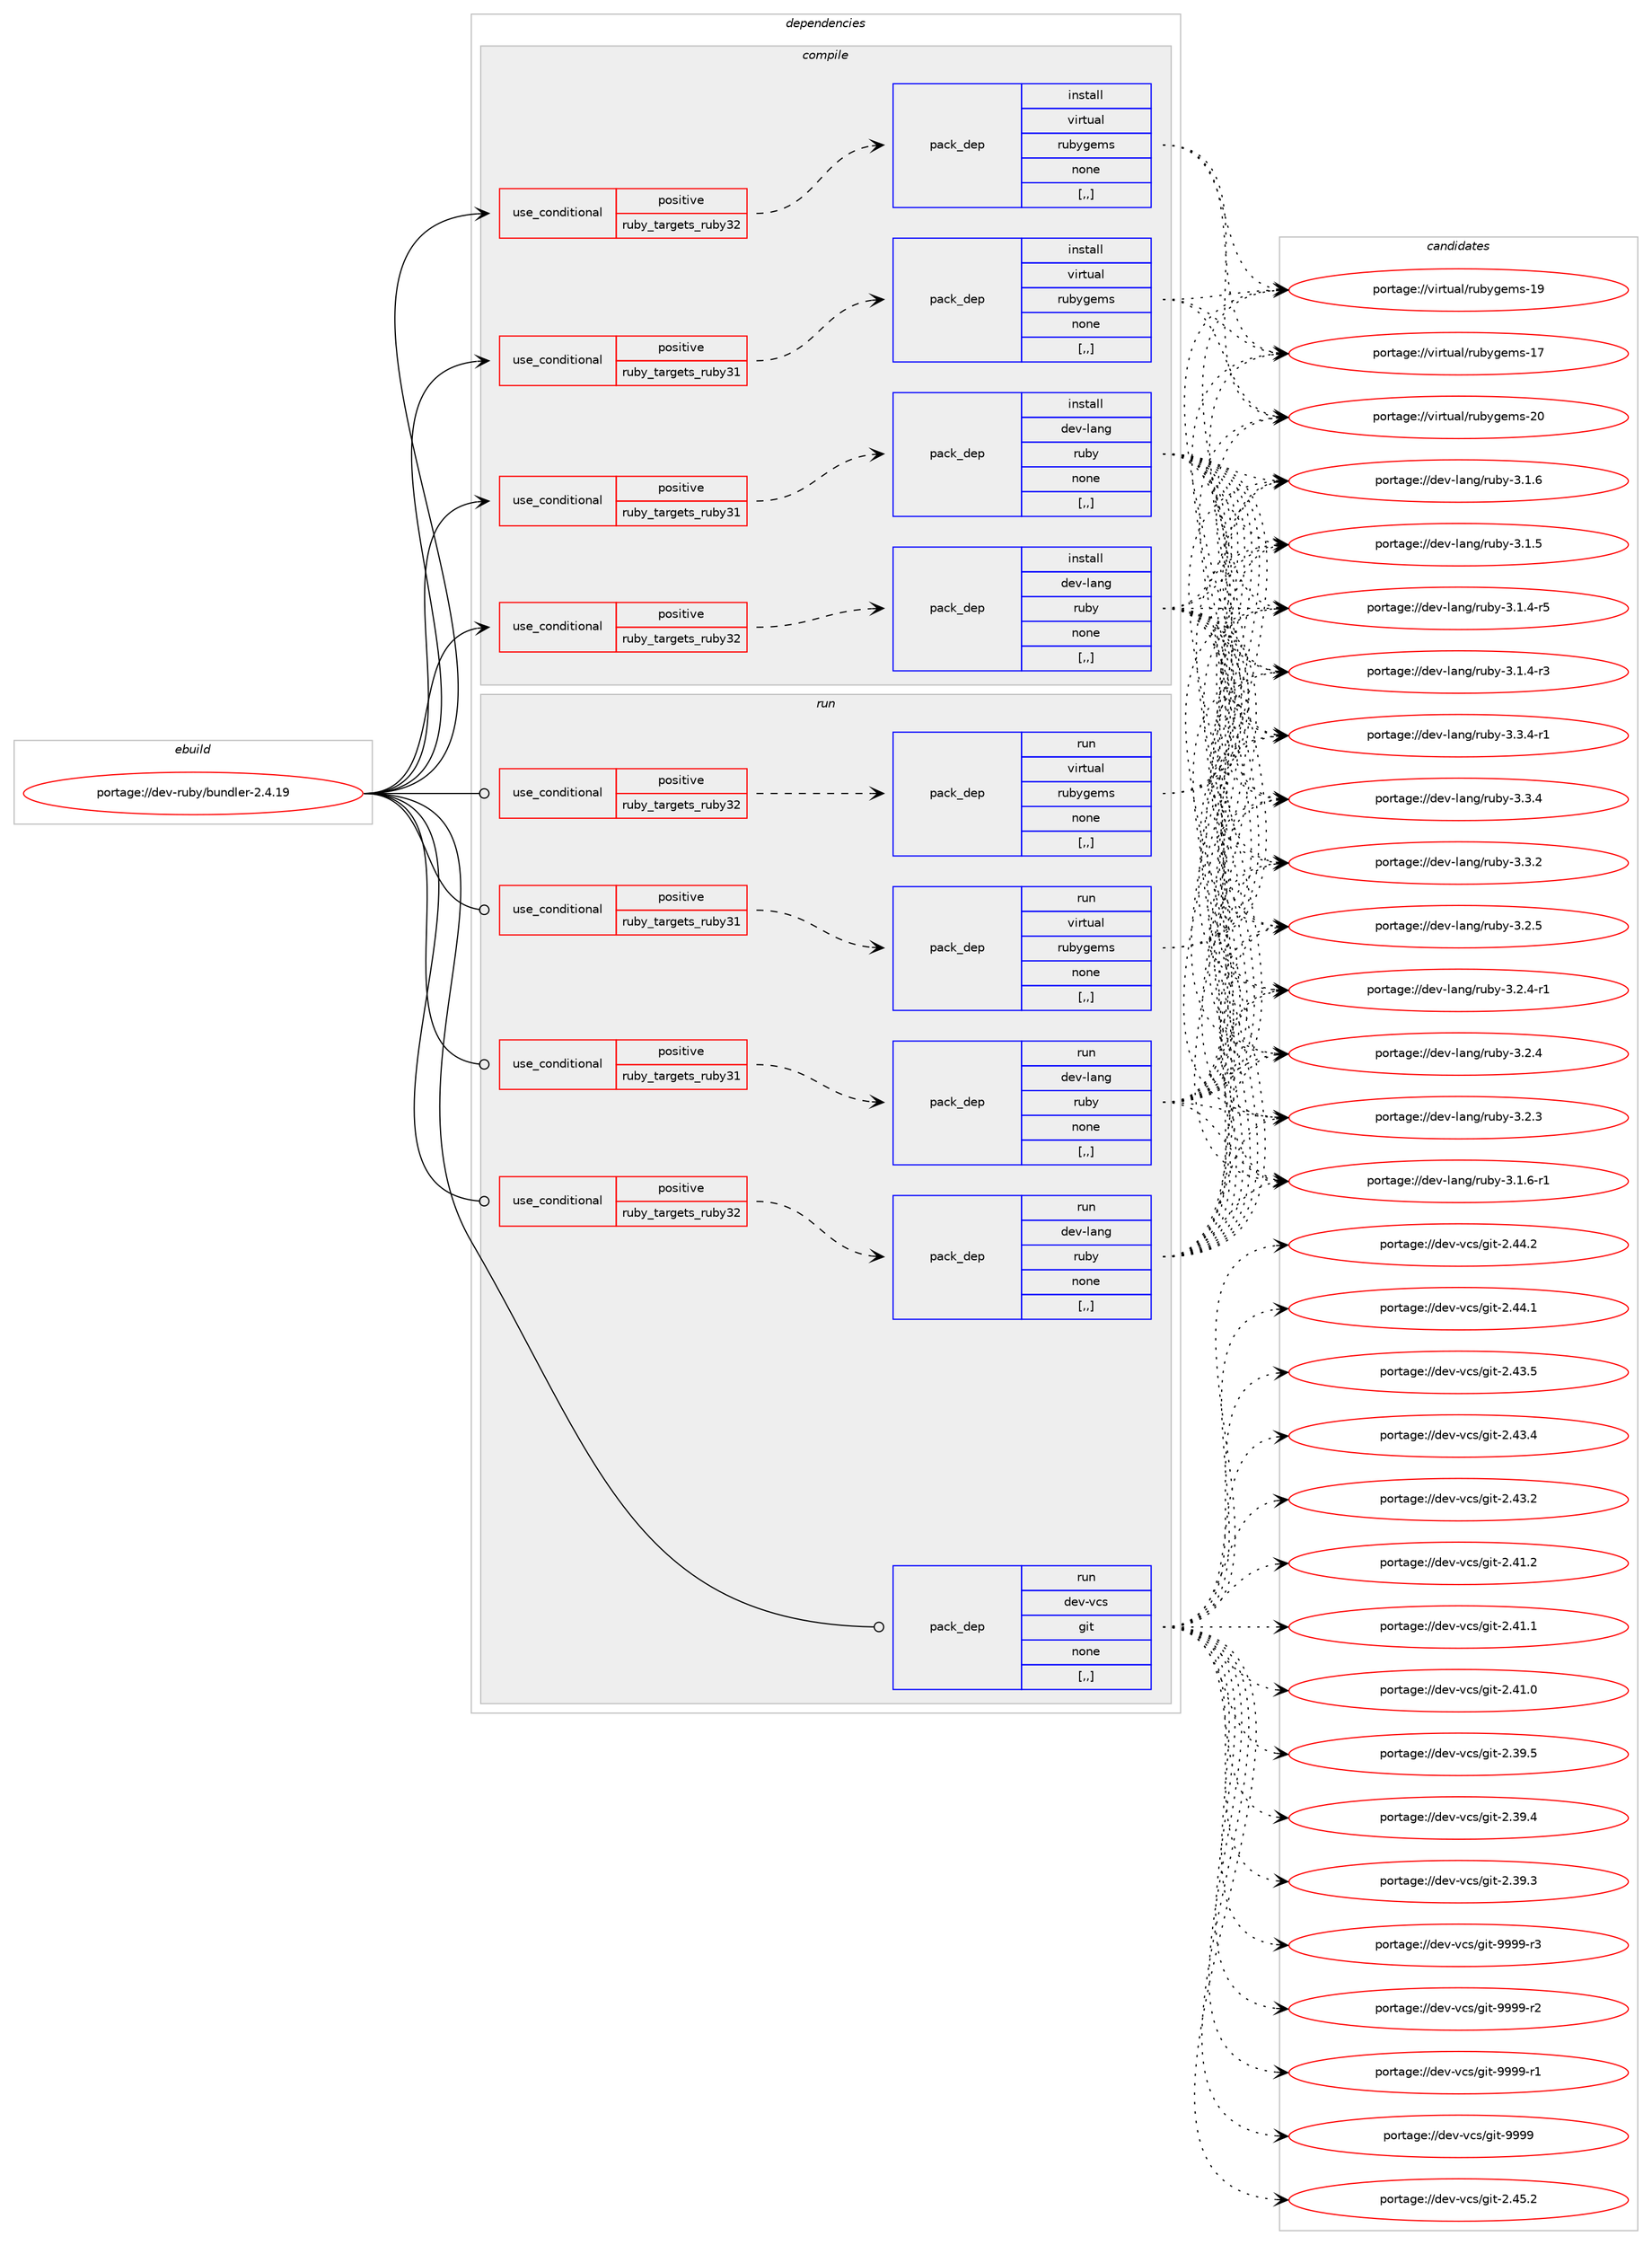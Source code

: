digraph prolog {

# *************
# Graph options
# *************

newrank=true;
concentrate=true;
compound=true;
graph [rankdir=LR,fontname=Helvetica,fontsize=10,ranksep=1.5];#, ranksep=2.5, nodesep=0.2];
edge  [arrowhead=vee];
node  [fontname=Helvetica,fontsize=10];

# **********
# The ebuild
# **********

subgraph cluster_leftcol {
color=gray;
label=<<i>ebuild</i>>;
id [label="portage://dev-ruby/bundler-2.4.19", color=red, width=4, href="../dev-ruby/bundler-2.4.19.svg"];
}

# ****************
# The dependencies
# ****************

subgraph cluster_midcol {
color=gray;
label=<<i>dependencies</i>>;
subgraph cluster_compile {
fillcolor="#eeeeee";
style=filled;
label=<<i>compile</i>>;
subgraph cond45319 {
dependency178546 [label=<<TABLE BORDER="0" CELLBORDER="1" CELLSPACING="0" CELLPADDING="4"><TR><TD ROWSPAN="3" CELLPADDING="10">use_conditional</TD></TR><TR><TD>positive</TD></TR><TR><TD>ruby_targets_ruby31</TD></TR></TABLE>>, shape=none, color=red];
subgraph pack131936 {
dependency178547 [label=<<TABLE BORDER="0" CELLBORDER="1" CELLSPACING="0" CELLPADDING="4" WIDTH="220"><TR><TD ROWSPAN="6" CELLPADDING="30">pack_dep</TD></TR><TR><TD WIDTH="110">install</TD></TR><TR><TD>dev-lang</TD></TR><TR><TD>ruby</TD></TR><TR><TD>none</TD></TR><TR><TD>[,,]</TD></TR></TABLE>>, shape=none, color=blue];
}
dependency178546:e -> dependency178547:w [weight=20,style="dashed",arrowhead="vee"];
}
id:e -> dependency178546:w [weight=20,style="solid",arrowhead="vee"];
subgraph cond45320 {
dependency178548 [label=<<TABLE BORDER="0" CELLBORDER="1" CELLSPACING="0" CELLPADDING="4"><TR><TD ROWSPAN="3" CELLPADDING="10">use_conditional</TD></TR><TR><TD>positive</TD></TR><TR><TD>ruby_targets_ruby31</TD></TR></TABLE>>, shape=none, color=red];
subgraph pack131937 {
dependency178549 [label=<<TABLE BORDER="0" CELLBORDER="1" CELLSPACING="0" CELLPADDING="4" WIDTH="220"><TR><TD ROWSPAN="6" CELLPADDING="30">pack_dep</TD></TR><TR><TD WIDTH="110">install</TD></TR><TR><TD>virtual</TD></TR><TR><TD>rubygems</TD></TR><TR><TD>none</TD></TR><TR><TD>[,,]</TD></TR></TABLE>>, shape=none, color=blue];
}
dependency178548:e -> dependency178549:w [weight=20,style="dashed",arrowhead="vee"];
}
id:e -> dependency178548:w [weight=20,style="solid",arrowhead="vee"];
subgraph cond45321 {
dependency178550 [label=<<TABLE BORDER="0" CELLBORDER="1" CELLSPACING="0" CELLPADDING="4"><TR><TD ROWSPAN="3" CELLPADDING="10">use_conditional</TD></TR><TR><TD>positive</TD></TR><TR><TD>ruby_targets_ruby32</TD></TR></TABLE>>, shape=none, color=red];
subgraph pack131938 {
dependency178551 [label=<<TABLE BORDER="0" CELLBORDER="1" CELLSPACING="0" CELLPADDING="4" WIDTH="220"><TR><TD ROWSPAN="6" CELLPADDING="30">pack_dep</TD></TR><TR><TD WIDTH="110">install</TD></TR><TR><TD>dev-lang</TD></TR><TR><TD>ruby</TD></TR><TR><TD>none</TD></TR><TR><TD>[,,]</TD></TR></TABLE>>, shape=none, color=blue];
}
dependency178550:e -> dependency178551:w [weight=20,style="dashed",arrowhead="vee"];
}
id:e -> dependency178550:w [weight=20,style="solid",arrowhead="vee"];
subgraph cond45322 {
dependency178552 [label=<<TABLE BORDER="0" CELLBORDER="1" CELLSPACING="0" CELLPADDING="4"><TR><TD ROWSPAN="3" CELLPADDING="10">use_conditional</TD></TR><TR><TD>positive</TD></TR><TR><TD>ruby_targets_ruby32</TD></TR></TABLE>>, shape=none, color=red];
subgraph pack131939 {
dependency178553 [label=<<TABLE BORDER="0" CELLBORDER="1" CELLSPACING="0" CELLPADDING="4" WIDTH="220"><TR><TD ROWSPAN="6" CELLPADDING="30">pack_dep</TD></TR><TR><TD WIDTH="110">install</TD></TR><TR><TD>virtual</TD></TR><TR><TD>rubygems</TD></TR><TR><TD>none</TD></TR><TR><TD>[,,]</TD></TR></TABLE>>, shape=none, color=blue];
}
dependency178552:e -> dependency178553:w [weight=20,style="dashed",arrowhead="vee"];
}
id:e -> dependency178552:w [weight=20,style="solid",arrowhead="vee"];
}
subgraph cluster_compileandrun {
fillcolor="#eeeeee";
style=filled;
label=<<i>compile and run</i>>;
}
subgraph cluster_run {
fillcolor="#eeeeee";
style=filled;
label=<<i>run</i>>;
subgraph cond45323 {
dependency178554 [label=<<TABLE BORDER="0" CELLBORDER="1" CELLSPACING="0" CELLPADDING="4"><TR><TD ROWSPAN="3" CELLPADDING="10">use_conditional</TD></TR><TR><TD>positive</TD></TR><TR><TD>ruby_targets_ruby31</TD></TR></TABLE>>, shape=none, color=red];
subgraph pack131940 {
dependency178555 [label=<<TABLE BORDER="0" CELLBORDER="1" CELLSPACING="0" CELLPADDING="4" WIDTH="220"><TR><TD ROWSPAN="6" CELLPADDING="30">pack_dep</TD></TR><TR><TD WIDTH="110">run</TD></TR><TR><TD>dev-lang</TD></TR><TR><TD>ruby</TD></TR><TR><TD>none</TD></TR><TR><TD>[,,]</TD></TR></TABLE>>, shape=none, color=blue];
}
dependency178554:e -> dependency178555:w [weight=20,style="dashed",arrowhead="vee"];
}
id:e -> dependency178554:w [weight=20,style="solid",arrowhead="odot"];
subgraph cond45324 {
dependency178556 [label=<<TABLE BORDER="0" CELLBORDER="1" CELLSPACING="0" CELLPADDING="4"><TR><TD ROWSPAN="3" CELLPADDING="10">use_conditional</TD></TR><TR><TD>positive</TD></TR><TR><TD>ruby_targets_ruby31</TD></TR></TABLE>>, shape=none, color=red];
subgraph pack131941 {
dependency178557 [label=<<TABLE BORDER="0" CELLBORDER="1" CELLSPACING="0" CELLPADDING="4" WIDTH="220"><TR><TD ROWSPAN="6" CELLPADDING="30">pack_dep</TD></TR><TR><TD WIDTH="110">run</TD></TR><TR><TD>virtual</TD></TR><TR><TD>rubygems</TD></TR><TR><TD>none</TD></TR><TR><TD>[,,]</TD></TR></TABLE>>, shape=none, color=blue];
}
dependency178556:e -> dependency178557:w [weight=20,style="dashed",arrowhead="vee"];
}
id:e -> dependency178556:w [weight=20,style="solid",arrowhead="odot"];
subgraph cond45325 {
dependency178558 [label=<<TABLE BORDER="0" CELLBORDER="1" CELLSPACING="0" CELLPADDING="4"><TR><TD ROWSPAN="3" CELLPADDING="10">use_conditional</TD></TR><TR><TD>positive</TD></TR><TR><TD>ruby_targets_ruby32</TD></TR></TABLE>>, shape=none, color=red];
subgraph pack131942 {
dependency178559 [label=<<TABLE BORDER="0" CELLBORDER="1" CELLSPACING="0" CELLPADDING="4" WIDTH="220"><TR><TD ROWSPAN="6" CELLPADDING="30">pack_dep</TD></TR><TR><TD WIDTH="110">run</TD></TR><TR><TD>dev-lang</TD></TR><TR><TD>ruby</TD></TR><TR><TD>none</TD></TR><TR><TD>[,,]</TD></TR></TABLE>>, shape=none, color=blue];
}
dependency178558:e -> dependency178559:w [weight=20,style="dashed",arrowhead="vee"];
}
id:e -> dependency178558:w [weight=20,style="solid",arrowhead="odot"];
subgraph cond45326 {
dependency178560 [label=<<TABLE BORDER="0" CELLBORDER="1" CELLSPACING="0" CELLPADDING="4"><TR><TD ROWSPAN="3" CELLPADDING="10">use_conditional</TD></TR><TR><TD>positive</TD></TR><TR><TD>ruby_targets_ruby32</TD></TR></TABLE>>, shape=none, color=red];
subgraph pack131943 {
dependency178561 [label=<<TABLE BORDER="0" CELLBORDER="1" CELLSPACING="0" CELLPADDING="4" WIDTH="220"><TR><TD ROWSPAN="6" CELLPADDING="30">pack_dep</TD></TR><TR><TD WIDTH="110">run</TD></TR><TR><TD>virtual</TD></TR><TR><TD>rubygems</TD></TR><TR><TD>none</TD></TR><TR><TD>[,,]</TD></TR></TABLE>>, shape=none, color=blue];
}
dependency178560:e -> dependency178561:w [weight=20,style="dashed",arrowhead="vee"];
}
id:e -> dependency178560:w [weight=20,style="solid",arrowhead="odot"];
subgraph pack131944 {
dependency178562 [label=<<TABLE BORDER="0" CELLBORDER="1" CELLSPACING="0" CELLPADDING="4" WIDTH="220"><TR><TD ROWSPAN="6" CELLPADDING="30">pack_dep</TD></TR><TR><TD WIDTH="110">run</TD></TR><TR><TD>dev-vcs</TD></TR><TR><TD>git</TD></TR><TR><TD>none</TD></TR><TR><TD>[,,]</TD></TR></TABLE>>, shape=none, color=blue];
}
id:e -> dependency178562:w [weight=20,style="solid",arrowhead="odot"];
}
}

# **************
# The candidates
# **************

subgraph cluster_choices {
rank=same;
color=gray;
label=<<i>candidates</i>>;

subgraph choice131936 {
color=black;
nodesep=1;
choice100101118451089711010347114117981214551465146524511449 [label="portage://dev-lang/ruby-3.3.4-r1", color=red, width=4,href="../dev-lang/ruby-3.3.4-r1.svg"];
choice10010111845108971101034711411798121455146514652 [label="portage://dev-lang/ruby-3.3.4", color=red, width=4,href="../dev-lang/ruby-3.3.4.svg"];
choice10010111845108971101034711411798121455146514650 [label="portage://dev-lang/ruby-3.3.2", color=red, width=4,href="../dev-lang/ruby-3.3.2.svg"];
choice10010111845108971101034711411798121455146504653 [label="portage://dev-lang/ruby-3.2.5", color=red, width=4,href="../dev-lang/ruby-3.2.5.svg"];
choice100101118451089711010347114117981214551465046524511449 [label="portage://dev-lang/ruby-3.2.4-r1", color=red, width=4,href="../dev-lang/ruby-3.2.4-r1.svg"];
choice10010111845108971101034711411798121455146504652 [label="portage://dev-lang/ruby-3.2.4", color=red, width=4,href="../dev-lang/ruby-3.2.4.svg"];
choice10010111845108971101034711411798121455146504651 [label="portage://dev-lang/ruby-3.2.3", color=red, width=4,href="../dev-lang/ruby-3.2.3.svg"];
choice100101118451089711010347114117981214551464946544511449 [label="portage://dev-lang/ruby-3.1.6-r1", color=red, width=4,href="../dev-lang/ruby-3.1.6-r1.svg"];
choice10010111845108971101034711411798121455146494654 [label="portage://dev-lang/ruby-3.1.6", color=red, width=4,href="../dev-lang/ruby-3.1.6.svg"];
choice10010111845108971101034711411798121455146494653 [label="portage://dev-lang/ruby-3.1.5", color=red, width=4,href="../dev-lang/ruby-3.1.5.svg"];
choice100101118451089711010347114117981214551464946524511453 [label="portage://dev-lang/ruby-3.1.4-r5", color=red, width=4,href="../dev-lang/ruby-3.1.4-r5.svg"];
choice100101118451089711010347114117981214551464946524511451 [label="portage://dev-lang/ruby-3.1.4-r3", color=red, width=4,href="../dev-lang/ruby-3.1.4-r3.svg"];
dependency178547:e -> choice100101118451089711010347114117981214551465146524511449:w [style=dotted,weight="100"];
dependency178547:e -> choice10010111845108971101034711411798121455146514652:w [style=dotted,weight="100"];
dependency178547:e -> choice10010111845108971101034711411798121455146514650:w [style=dotted,weight="100"];
dependency178547:e -> choice10010111845108971101034711411798121455146504653:w [style=dotted,weight="100"];
dependency178547:e -> choice100101118451089711010347114117981214551465046524511449:w [style=dotted,weight="100"];
dependency178547:e -> choice10010111845108971101034711411798121455146504652:w [style=dotted,weight="100"];
dependency178547:e -> choice10010111845108971101034711411798121455146504651:w [style=dotted,weight="100"];
dependency178547:e -> choice100101118451089711010347114117981214551464946544511449:w [style=dotted,weight="100"];
dependency178547:e -> choice10010111845108971101034711411798121455146494654:w [style=dotted,weight="100"];
dependency178547:e -> choice10010111845108971101034711411798121455146494653:w [style=dotted,weight="100"];
dependency178547:e -> choice100101118451089711010347114117981214551464946524511453:w [style=dotted,weight="100"];
dependency178547:e -> choice100101118451089711010347114117981214551464946524511451:w [style=dotted,weight="100"];
}
subgraph choice131937 {
color=black;
nodesep=1;
choice118105114116117971084711411798121103101109115455048 [label="portage://virtual/rubygems-20", color=red, width=4,href="../virtual/rubygems-20.svg"];
choice118105114116117971084711411798121103101109115454957 [label="portage://virtual/rubygems-19", color=red, width=4,href="../virtual/rubygems-19.svg"];
choice118105114116117971084711411798121103101109115454955 [label="portage://virtual/rubygems-17", color=red, width=4,href="../virtual/rubygems-17.svg"];
dependency178549:e -> choice118105114116117971084711411798121103101109115455048:w [style=dotted,weight="100"];
dependency178549:e -> choice118105114116117971084711411798121103101109115454957:w [style=dotted,weight="100"];
dependency178549:e -> choice118105114116117971084711411798121103101109115454955:w [style=dotted,weight="100"];
}
subgraph choice131938 {
color=black;
nodesep=1;
choice100101118451089711010347114117981214551465146524511449 [label="portage://dev-lang/ruby-3.3.4-r1", color=red, width=4,href="../dev-lang/ruby-3.3.4-r1.svg"];
choice10010111845108971101034711411798121455146514652 [label="portage://dev-lang/ruby-3.3.4", color=red, width=4,href="../dev-lang/ruby-3.3.4.svg"];
choice10010111845108971101034711411798121455146514650 [label="portage://dev-lang/ruby-3.3.2", color=red, width=4,href="../dev-lang/ruby-3.3.2.svg"];
choice10010111845108971101034711411798121455146504653 [label="portage://dev-lang/ruby-3.2.5", color=red, width=4,href="../dev-lang/ruby-3.2.5.svg"];
choice100101118451089711010347114117981214551465046524511449 [label="portage://dev-lang/ruby-3.2.4-r1", color=red, width=4,href="../dev-lang/ruby-3.2.4-r1.svg"];
choice10010111845108971101034711411798121455146504652 [label="portage://dev-lang/ruby-3.2.4", color=red, width=4,href="../dev-lang/ruby-3.2.4.svg"];
choice10010111845108971101034711411798121455146504651 [label="portage://dev-lang/ruby-3.2.3", color=red, width=4,href="../dev-lang/ruby-3.2.3.svg"];
choice100101118451089711010347114117981214551464946544511449 [label="portage://dev-lang/ruby-3.1.6-r1", color=red, width=4,href="../dev-lang/ruby-3.1.6-r1.svg"];
choice10010111845108971101034711411798121455146494654 [label="portage://dev-lang/ruby-3.1.6", color=red, width=4,href="../dev-lang/ruby-3.1.6.svg"];
choice10010111845108971101034711411798121455146494653 [label="portage://dev-lang/ruby-3.1.5", color=red, width=4,href="../dev-lang/ruby-3.1.5.svg"];
choice100101118451089711010347114117981214551464946524511453 [label="portage://dev-lang/ruby-3.1.4-r5", color=red, width=4,href="../dev-lang/ruby-3.1.4-r5.svg"];
choice100101118451089711010347114117981214551464946524511451 [label="portage://dev-lang/ruby-3.1.4-r3", color=red, width=4,href="../dev-lang/ruby-3.1.4-r3.svg"];
dependency178551:e -> choice100101118451089711010347114117981214551465146524511449:w [style=dotted,weight="100"];
dependency178551:e -> choice10010111845108971101034711411798121455146514652:w [style=dotted,weight="100"];
dependency178551:e -> choice10010111845108971101034711411798121455146514650:w [style=dotted,weight="100"];
dependency178551:e -> choice10010111845108971101034711411798121455146504653:w [style=dotted,weight="100"];
dependency178551:e -> choice100101118451089711010347114117981214551465046524511449:w [style=dotted,weight="100"];
dependency178551:e -> choice10010111845108971101034711411798121455146504652:w [style=dotted,weight="100"];
dependency178551:e -> choice10010111845108971101034711411798121455146504651:w [style=dotted,weight="100"];
dependency178551:e -> choice100101118451089711010347114117981214551464946544511449:w [style=dotted,weight="100"];
dependency178551:e -> choice10010111845108971101034711411798121455146494654:w [style=dotted,weight="100"];
dependency178551:e -> choice10010111845108971101034711411798121455146494653:w [style=dotted,weight="100"];
dependency178551:e -> choice100101118451089711010347114117981214551464946524511453:w [style=dotted,weight="100"];
dependency178551:e -> choice100101118451089711010347114117981214551464946524511451:w [style=dotted,weight="100"];
}
subgraph choice131939 {
color=black;
nodesep=1;
choice118105114116117971084711411798121103101109115455048 [label="portage://virtual/rubygems-20", color=red, width=4,href="../virtual/rubygems-20.svg"];
choice118105114116117971084711411798121103101109115454957 [label="portage://virtual/rubygems-19", color=red, width=4,href="../virtual/rubygems-19.svg"];
choice118105114116117971084711411798121103101109115454955 [label="portage://virtual/rubygems-17", color=red, width=4,href="../virtual/rubygems-17.svg"];
dependency178553:e -> choice118105114116117971084711411798121103101109115455048:w [style=dotted,weight="100"];
dependency178553:e -> choice118105114116117971084711411798121103101109115454957:w [style=dotted,weight="100"];
dependency178553:e -> choice118105114116117971084711411798121103101109115454955:w [style=dotted,weight="100"];
}
subgraph choice131940 {
color=black;
nodesep=1;
choice100101118451089711010347114117981214551465146524511449 [label="portage://dev-lang/ruby-3.3.4-r1", color=red, width=4,href="../dev-lang/ruby-3.3.4-r1.svg"];
choice10010111845108971101034711411798121455146514652 [label="portage://dev-lang/ruby-3.3.4", color=red, width=4,href="../dev-lang/ruby-3.3.4.svg"];
choice10010111845108971101034711411798121455146514650 [label="portage://dev-lang/ruby-3.3.2", color=red, width=4,href="../dev-lang/ruby-3.3.2.svg"];
choice10010111845108971101034711411798121455146504653 [label="portage://dev-lang/ruby-3.2.5", color=red, width=4,href="../dev-lang/ruby-3.2.5.svg"];
choice100101118451089711010347114117981214551465046524511449 [label="portage://dev-lang/ruby-3.2.4-r1", color=red, width=4,href="../dev-lang/ruby-3.2.4-r1.svg"];
choice10010111845108971101034711411798121455146504652 [label="portage://dev-lang/ruby-3.2.4", color=red, width=4,href="../dev-lang/ruby-3.2.4.svg"];
choice10010111845108971101034711411798121455146504651 [label="portage://dev-lang/ruby-3.2.3", color=red, width=4,href="../dev-lang/ruby-3.2.3.svg"];
choice100101118451089711010347114117981214551464946544511449 [label="portage://dev-lang/ruby-3.1.6-r1", color=red, width=4,href="../dev-lang/ruby-3.1.6-r1.svg"];
choice10010111845108971101034711411798121455146494654 [label="portage://dev-lang/ruby-3.1.6", color=red, width=4,href="../dev-lang/ruby-3.1.6.svg"];
choice10010111845108971101034711411798121455146494653 [label="portage://dev-lang/ruby-3.1.5", color=red, width=4,href="../dev-lang/ruby-3.1.5.svg"];
choice100101118451089711010347114117981214551464946524511453 [label="portage://dev-lang/ruby-3.1.4-r5", color=red, width=4,href="../dev-lang/ruby-3.1.4-r5.svg"];
choice100101118451089711010347114117981214551464946524511451 [label="portage://dev-lang/ruby-3.1.4-r3", color=red, width=4,href="../dev-lang/ruby-3.1.4-r3.svg"];
dependency178555:e -> choice100101118451089711010347114117981214551465146524511449:w [style=dotted,weight="100"];
dependency178555:e -> choice10010111845108971101034711411798121455146514652:w [style=dotted,weight="100"];
dependency178555:e -> choice10010111845108971101034711411798121455146514650:w [style=dotted,weight="100"];
dependency178555:e -> choice10010111845108971101034711411798121455146504653:w [style=dotted,weight="100"];
dependency178555:e -> choice100101118451089711010347114117981214551465046524511449:w [style=dotted,weight="100"];
dependency178555:e -> choice10010111845108971101034711411798121455146504652:w [style=dotted,weight="100"];
dependency178555:e -> choice10010111845108971101034711411798121455146504651:w [style=dotted,weight="100"];
dependency178555:e -> choice100101118451089711010347114117981214551464946544511449:w [style=dotted,weight="100"];
dependency178555:e -> choice10010111845108971101034711411798121455146494654:w [style=dotted,weight="100"];
dependency178555:e -> choice10010111845108971101034711411798121455146494653:w [style=dotted,weight="100"];
dependency178555:e -> choice100101118451089711010347114117981214551464946524511453:w [style=dotted,weight="100"];
dependency178555:e -> choice100101118451089711010347114117981214551464946524511451:w [style=dotted,weight="100"];
}
subgraph choice131941 {
color=black;
nodesep=1;
choice118105114116117971084711411798121103101109115455048 [label="portage://virtual/rubygems-20", color=red, width=4,href="../virtual/rubygems-20.svg"];
choice118105114116117971084711411798121103101109115454957 [label="portage://virtual/rubygems-19", color=red, width=4,href="../virtual/rubygems-19.svg"];
choice118105114116117971084711411798121103101109115454955 [label="portage://virtual/rubygems-17", color=red, width=4,href="../virtual/rubygems-17.svg"];
dependency178557:e -> choice118105114116117971084711411798121103101109115455048:w [style=dotted,weight="100"];
dependency178557:e -> choice118105114116117971084711411798121103101109115454957:w [style=dotted,weight="100"];
dependency178557:e -> choice118105114116117971084711411798121103101109115454955:w [style=dotted,weight="100"];
}
subgraph choice131942 {
color=black;
nodesep=1;
choice100101118451089711010347114117981214551465146524511449 [label="portage://dev-lang/ruby-3.3.4-r1", color=red, width=4,href="../dev-lang/ruby-3.3.4-r1.svg"];
choice10010111845108971101034711411798121455146514652 [label="portage://dev-lang/ruby-3.3.4", color=red, width=4,href="../dev-lang/ruby-3.3.4.svg"];
choice10010111845108971101034711411798121455146514650 [label="portage://dev-lang/ruby-3.3.2", color=red, width=4,href="../dev-lang/ruby-3.3.2.svg"];
choice10010111845108971101034711411798121455146504653 [label="portage://dev-lang/ruby-3.2.5", color=red, width=4,href="../dev-lang/ruby-3.2.5.svg"];
choice100101118451089711010347114117981214551465046524511449 [label="portage://dev-lang/ruby-3.2.4-r1", color=red, width=4,href="../dev-lang/ruby-3.2.4-r1.svg"];
choice10010111845108971101034711411798121455146504652 [label="portage://dev-lang/ruby-3.2.4", color=red, width=4,href="../dev-lang/ruby-3.2.4.svg"];
choice10010111845108971101034711411798121455146504651 [label="portage://dev-lang/ruby-3.2.3", color=red, width=4,href="../dev-lang/ruby-3.2.3.svg"];
choice100101118451089711010347114117981214551464946544511449 [label="portage://dev-lang/ruby-3.1.6-r1", color=red, width=4,href="../dev-lang/ruby-3.1.6-r1.svg"];
choice10010111845108971101034711411798121455146494654 [label="portage://dev-lang/ruby-3.1.6", color=red, width=4,href="../dev-lang/ruby-3.1.6.svg"];
choice10010111845108971101034711411798121455146494653 [label="portage://dev-lang/ruby-3.1.5", color=red, width=4,href="../dev-lang/ruby-3.1.5.svg"];
choice100101118451089711010347114117981214551464946524511453 [label="portage://dev-lang/ruby-3.1.4-r5", color=red, width=4,href="../dev-lang/ruby-3.1.4-r5.svg"];
choice100101118451089711010347114117981214551464946524511451 [label="portage://dev-lang/ruby-3.1.4-r3", color=red, width=4,href="../dev-lang/ruby-3.1.4-r3.svg"];
dependency178559:e -> choice100101118451089711010347114117981214551465146524511449:w [style=dotted,weight="100"];
dependency178559:e -> choice10010111845108971101034711411798121455146514652:w [style=dotted,weight="100"];
dependency178559:e -> choice10010111845108971101034711411798121455146514650:w [style=dotted,weight="100"];
dependency178559:e -> choice10010111845108971101034711411798121455146504653:w [style=dotted,weight="100"];
dependency178559:e -> choice100101118451089711010347114117981214551465046524511449:w [style=dotted,weight="100"];
dependency178559:e -> choice10010111845108971101034711411798121455146504652:w [style=dotted,weight="100"];
dependency178559:e -> choice10010111845108971101034711411798121455146504651:w [style=dotted,weight="100"];
dependency178559:e -> choice100101118451089711010347114117981214551464946544511449:w [style=dotted,weight="100"];
dependency178559:e -> choice10010111845108971101034711411798121455146494654:w [style=dotted,weight="100"];
dependency178559:e -> choice10010111845108971101034711411798121455146494653:w [style=dotted,weight="100"];
dependency178559:e -> choice100101118451089711010347114117981214551464946524511453:w [style=dotted,weight="100"];
dependency178559:e -> choice100101118451089711010347114117981214551464946524511451:w [style=dotted,weight="100"];
}
subgraph choice131943 {
color=black;
nodesep=1;
choice118105114116117971084711411798121103101109115455048 [label="portage://virtual/rubygems-20", color=red, width=4,href="../virtual/rubygems-20.svg"];
choice118105114116117971084711411798121103101109115454957 [label="portage://virtual/rubygems-19", color=red, width=4,href="../virtual/rubygems-19.svg"];
choice118105114116117971084711411798121103101109115454955 [label="portage://virtual/rubygems-17", color=red, width=4,href="../virtual/rubygems-17.svg"];
dependency178561:e -> choice118105114116117971084711411798121103101109115455048:w [style=dotted,weight="100"];
dependency178561:e -> choice118105114116117971084711411798121103101109115454957:w [style=dotted,weight="100"];
dependency178561:e -> choice118105114116117971084711411798121103101109115454955:w [style=dotted,weight="100"];
}
subgraph choice131944 {
color=black;
nodesep=1;
choice10010111845118991154710310511645575757574511451 [label="portage://dev-vcs/git-9999-r3", color=red, width=4,href="../dev-vcs/git-9999-r3.svg"];
choice10010111845118991154710310511645575757574511450 [label="portage://dev-vcs/git-9999-r2", color=red, width=4,href="../dev-vcs/git-9999-r2.svg"];
choice10010111845118991154710310511645575757574511449 [label="portage://dev-vcs/git-9999-r1", color=red, width=4,href="../dev-vcs/git-9999-r1.svg"];
choice1001011184511899115471031051164557575757 [label="portage://dev-vcs/git-9999", color=red, width=4,href="../dev-vcs/git-9999.svg"];
choice10010111845118991154710310511645504652534650 [label="portage://dev-vcs/git-2.45.2", color=red, width=4,href="../dev-vcs/git-2.45.2.svg"];
choice10010111845118991154710310511645504652524650 [label="portage://dev-vcs/git-2.44.2", color=red, width=4,href="../dev-vcs/git-2.44.2.svg"];
choice10010111845118991154710310511645504652524649 [label="portage://dev-vcs/git-2.44.1", color=red, width=4,href="../dev-vcs/git-2.44.1.svg"];
choice10010111845118991154710310511645504652514653 [label="portage://dev-vcs/git-2.43.5", color=red, width=4,href="../dev-vcs/git-2.43.5.svg"];
choice10010111845118991154710310511645504652514652 [label="portage://dev-vcs/git-2.43.4", color=red, width=4,href="../dev-vcs/git-2.43.4.svg"];
choice10010111845118991154710310511645504652514650 [label="portage://dev-vcs/git-2.43.2", color=red, width=4,href="../dev-vcs/git-2.43.2.svg"];
choice10010111845118991154710310511645504652494650 [label="portage://dev-vcs/git-2.41.2", color=red, width=4,href="../dev-vcs/git-2.41.2.svg"];
choice10010111845118991154710310511645504652494649 [label="portage://dev-vcs/git-2.41.1", color=red, width=4,href="../dev-vcs/git-2.41.1.svg"];
choice10010111845118991154710310511645504652494648 [label="portage://dev-vcs/git-2.41.0", color=red, width=4,href="../dev-vcs/git-2.41.0.svg"];
choice10010111845118991154710310511645504651574653 [label="portage://dev-vcs/git-2.39.5", color=red, width=4,href="../dev-vcs/git-2.39.5.svg"];
choice10010111845118991154710310511645504651574652 [label="portage://dev-vcs/git-2.39.4", color=red, width=4,href="../dev-vcs/git-2.39.4.svg"];
choice10010111845118991154710310511645504651574651 [label="portage://dev-vcs/git-2.39.3", color=red, width=4,href="../dev-vcs/git-2.39.3.svg"];
dependency178562:e -> choice10010111845118991154710310511645575757574511451:w [style=dotted,weight="100"];
dependency178562:e -> choice10010111845118991154710310511645575757574511450:w [style=dotted,weight="100"];
dependency178562:e -> choice10010111845118991154710310511645575757574511449:w [style=dotted,weight="100"];
dependency178562:e -> choice1001011184511899115471031051164557575757:w [style=dotted,weight="100"];
dependency178562:e -> choice10010111845118991154710310511645504652534650:w [style=dotted,weight="100"];
dependency178562:e -> choice10010111845118991154710310511645504652524650:w [style=dotted,weight="100"];
dependency178562:e -> choice10010111845118991154710310511645504652524649:w [style=dotted,weight="100"];
dependency178562:e -> choice10010111845118991154710310511645504652514653:w [style=dotted,weight="100"];
dependency178562:e -> choice10010111845118991154710310511645504652514652:w [style=dotted,weight="100"];
dependency178562:e -> choice10010111845118991154710310511645504652514650:w [style=dotted,weight="100"];
dependency178562:e -> choice10010111845118991154710310511645504652494650:w [style=dotted,weight="100"];
dependency178562:e -> choice10010111845118991154710310511645504652494649:w [style=dotted,weight="100"];
dependency178562:e -> choice10010111845118991154710310511645504652494648:w [style=dotted,weight="100"];
dependency178562:e -> choice10010111845118991154710310511645504651574653:w [style=dotted,weight="100"];
dependency178562:e -> choice10010111845118991154710310511645504651574652:w [style=dotted,weight="100"];
dependency178562:e -> choice10010111845118991154710310511645504651574651:w [style=dotted,weight="100"];
}
}

}
